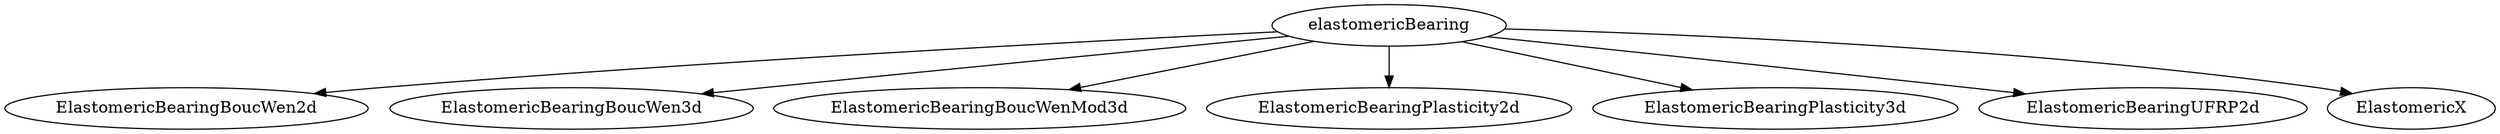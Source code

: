 digraph gra2{
elastomericBearing ->{"ElastomericBearingBoucWen2d";"ElastomericBearingBoucWen3d";"ElastomericBearingBoucWenMod3d";
"ElastomericBearingPlasticity2d";"ElastomericBearingPlasticity3d";"ElastomericBearingUFRP2d";"ElastomericX"}

}